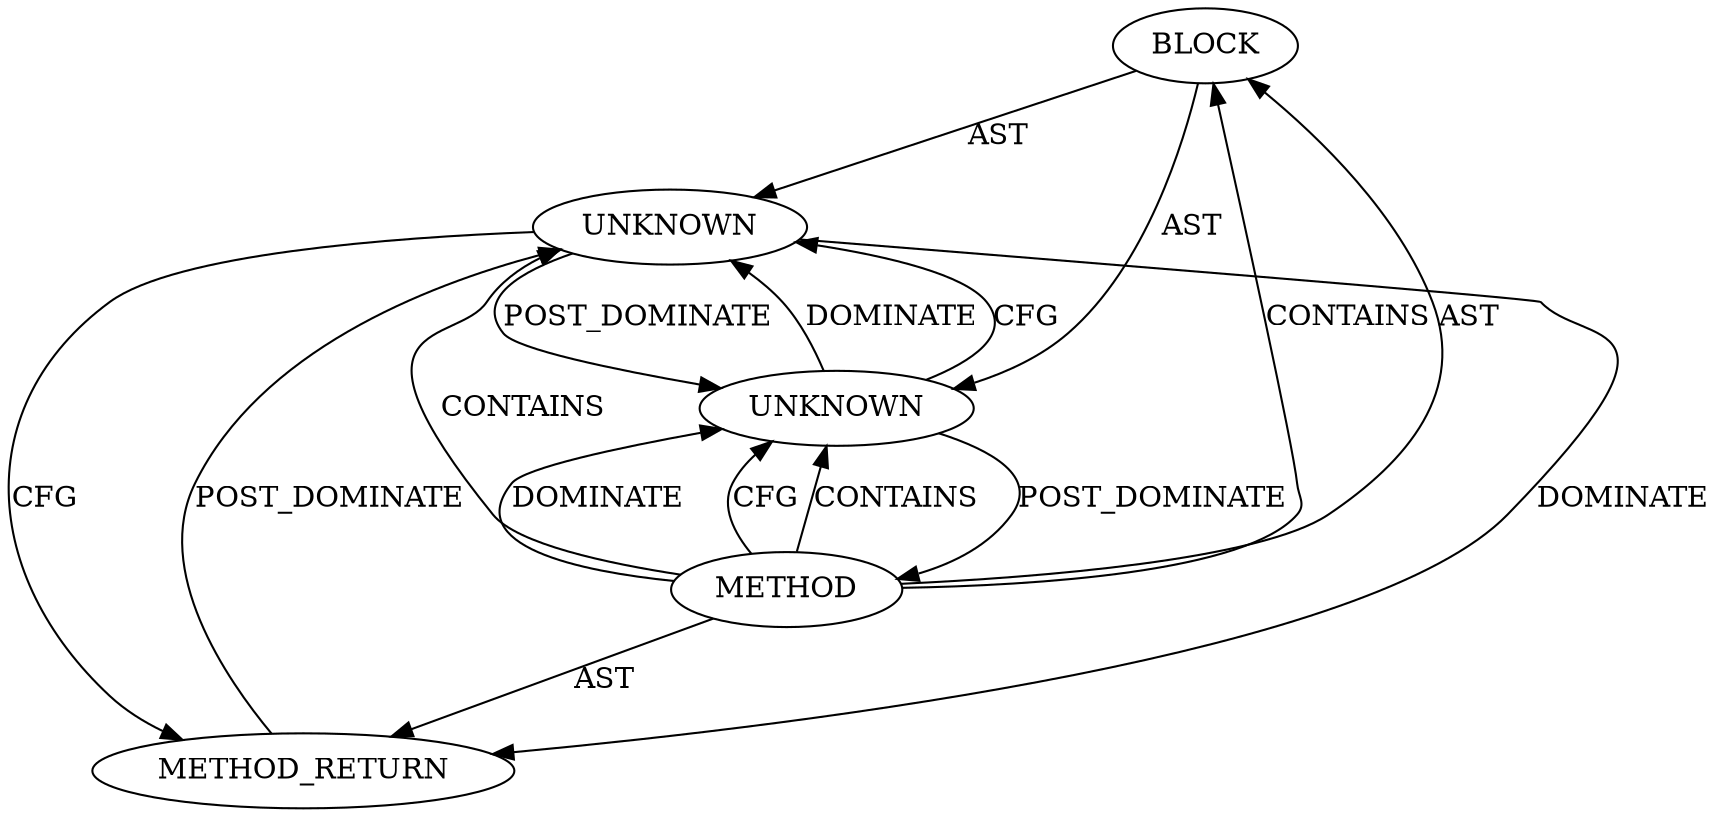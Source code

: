 digraph {
  8344 [label=BLOCK ORDER=1 ARGUMENT_INDEX=-1 CODE="<empty>" COLUMN_NUMBER=1 LINE_NUMBER=1 TYPE_FULL_NAME="ANY"]
  8346 [label=UNKNOWN ORDER=2 PARSER_TYPE_NAME="CASTProblemDeclaration" ARGUMENT_INDEX=2 CODE="void __net_exit tls_proc_fini(struct net *net)
{
	remove_proc_entry(\"tls_stat\", net->proc_net);
}" COLUMN_NUMBER=1 LINE_NUMBER=53 TYPE_FULL_NAME="<empty>" CONTAINED_REF="<empty>"]
  8347 [label=METHOD_RETURN ORDER=2 CODE="RET" COLUMN_NUMBER=1 LINE_NUMBER=1 TYPE_FULL_NAME="ANY" EVALUATION_STRATEGY="BY_VALUE"]
  8343 [label=METHOD COLUMN_NUMBER=1 LINE_NUMBER=1 COLUMN_NUMBER_END=1 IS_EXTERNAL=false SIGNATURE="" NAME="<global>" AST_PARENT_TYPE="TYPE_DECL" AST_PARENT_FULL_NAME="tls_proc.c:<global>" ORDER=1 CODE="<global>" FULL_NAME="tls_proc.c:<global>" LINE_NUMBER_END=8 FILENAME="tls_proc.c"]
  8345 [label=UNKNOWN ORDER=1 PARSER_TYPE_NAME="CASTProblemDeclaration" ARGUMENT_INDEX=1 CODE="int __net_init tls_proc_init(struct net *net)
{
#ifdef CONFIG_PROC_FS
	if (!proc_create_net_single(\"tls_stat\", 0444, net->proc_net,
				    tls_statistics_seq_show, NULL))
		return -ENOMEM;
#endif /* CONFIG_PROC_FS */

	return 0;
}" COLUMN_NUMBER=1 LINE_NUMBER=42 TYPE_FULL_NAME="<empty>" CONTAINED_REF="<empty>"]
  8345 -> 8346 [label=DOMINATE ]
  8343 -> 8347 [label=AST ]
  8346 -> 8345 [label=POST_DOMINATE ]
  8343 -> 8345 [label=DOMINATE ]
  8343 -> 8344 [label=CONTAINS ]
  8344 -> 8346 [label=AST ]
  8346 -> 8347 [label=CFG ]
  8343 -> 8346 [label=CONTAINS ]
  8343 -> 8345 [label=CFG ]
  8345 -> 8343 [label=POST_DOMINATE ]
  8345 -> 8346 [label=CFG ]
  8343 -> 8344 [label=AST ]
  8343 -> 8345 [label=CONTAINS ]
  8347 -> 8346 [label=POST_DOMINATE ]
  8346 -> 8347 [label=DOMINATE ]
  8344 -> 8345 [label=AST ]
}
